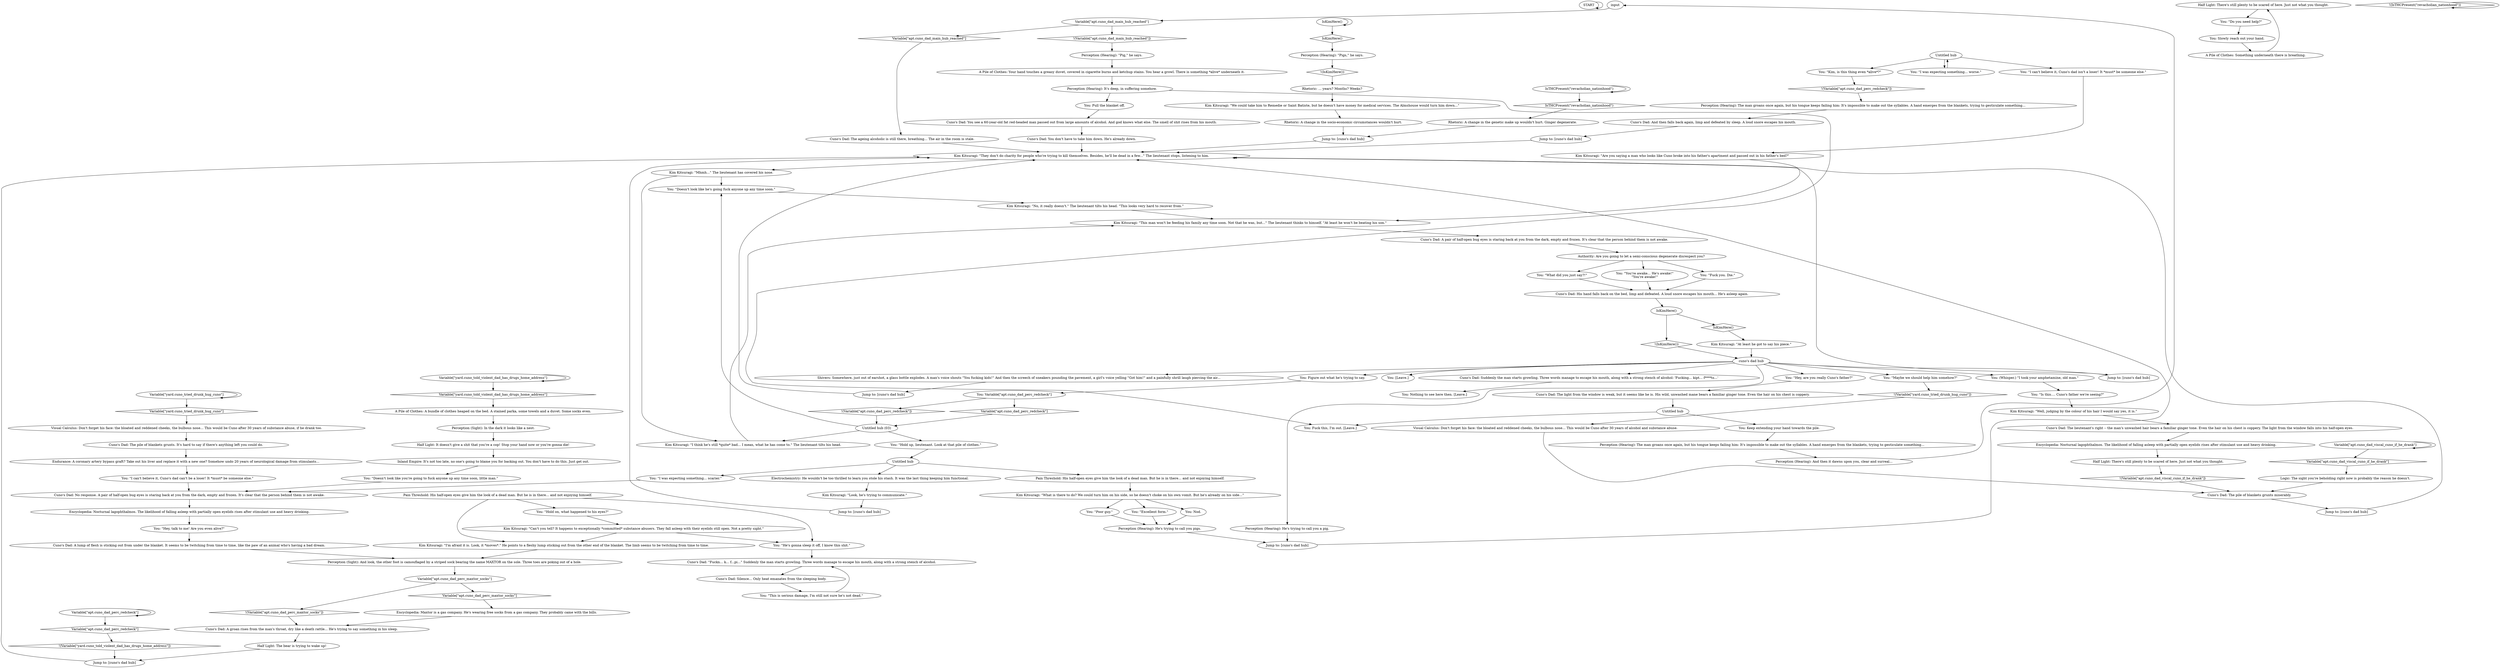 # APT / CUNO DAD
# Cuno's dad, loitering on the bed. Drugs. Sleeping with his eyes open. His face reminds you Cuno 30 years later. Also seems like he's dead. Hairy ginger chest, in undewear. Kim reacts. Hearing redcheck while he gurgles, success: he's trying to call you pigs. 
#
#
#I talked to your dad boolean. / I was somehow able to not evade your dad.
# ==================================================
digraph G {
	  0 [label="START"];
	  1 [label="input"];
	  2 [label="IsKimHere()"];
	  3 [label="IsKimHere()", shape=diamond];
	  4 [label="!(IsKimHere())", shape=diamond];
	  5 [label="Perception (Hearing): He's trying to call you pigs."];
	  6 [label="Kim Kitsuragi: \"We could take him to Remedie or Saint Batiste, but he doesn't have money for medical services. The Almshouse would turn him down...\""];
	  7 [label="Cuno's Dad: The pile of blankets grunts miserably."];
	  8 [label="Half Light: There's still plenty to be scared of here. Just not what you thought."];
	  9 [label="Half Light: It doesn't give a shit that you're a cop! Stop your hand now or you're gonna die!"];
	  10 [label="Untitled hub (03)"];
	  11 [label="Variable[\"apt.cuno_dad_perc_redcheck\"]"];
	  12 [label="Variable[\"apt.cuno_dad_perc_redcheck\"]", shape=diamond];
	  13 [label="!(Variable[\"apt.cuno_dad_perc_redcheck\"])", shape=diamond];
	  14 [label="Kim Kitsuragi: \"I'm afraid it is. Look, it *moves*.\" He points to a fleshy lump sticking out from the other end of the blanket. The limb seems to be twitching from time to time."];
	  15 [label="You: \"This is serious damage, I'm still not sure he's not dead.\""];
	  16 [label="Electrochemistry: He wouldn't be too thrilled to learn you stole his stash. It was the last thing keeping him functional."];
	  17 [label="You: \"Doesn't look like you're going to fuck anyone up any time soon, little man.\""];
	  18 [label="Untitled hub"];
	  19 [label="Variable[\"yard.cuno_tried_drunk_hug_cuno\"]"];
	  20 [label="Variable[\"yard.cuno_tried_drunk_hug_cuno\"]", shape=diamond];
	  21 [label="!(Variable[\"yard.cuno_tried_drunk_hug_cuno\"])", shape=diamond];
	  22 [label="Kim Kitsuragi: \"What is there to do? We could turn him on his side, so he doesn't choke on his own vomit. But he's already on his side...\""];
	  23 [label="Cuno's Dad: Suddenly the man starts growling. Three words manage to escape his mouth, along with a strong stench of alcohol: 'Fucking... kipt... f****ts...'"];
	  24 [label="You: \"Do you need help?\""];
	  25 [label="Untitled hub"];
	  26 [label="Kim Kitsuragi: \"Mhmh...\" The lieutenant has covered his nose."];
	  27 [label="Rhetoric: ... years? Months? Weeks?"];
	  28 [label="Perception (Hearing): \"Pig,\" he says."];
	  29 [label="A Pile of Clothes: A bundle of clothes heaped on the bed. A stained parka, some towels and a duvet. Some socks even."];
	  30 [label="Half Light: The bear is trying to wake up!"];
	  31 [label="Variable[\"yard.cuno_told_violent_dad_has_drugs_home_address\"]"];
	  32 [label="Variable[\"yard.cuno_told_violent_dad_has_drugs_home_address\"]", shape=diamond];
	  33 [label="!(Variable[\"yard.cuno_told_violent_dad_has_drugs_home_address\"])", shape=diamond];
	  34 [label="Perception (Hearing): The man groans once again, but his tongue keeps failing him: It's impossible to make out the syllables. A hand emerges from the blankets, trying to gesticulate something..."];
	  35 [label="A Pile of Clothes: Your hand touches a greasy duvet, covered in cigarette burns and ketchup stains. You hear a growl. There is something *alive* underneath it."];
	  36 [label="Perception (Hearing): He's trying to call you a pig."];
	  37 [label="You: \"Is this.... Cuno's father we're seeing?\""];
	  38 [label="Cuno's Dad: Silence... Only heat emanates from the sleeping body."];
	  39 [label="Kim Kitsuragi: \"Look, he's trying to communicate.\""];
	  40 [label="Jump to: [cuno's dad hub]"];
	  41 [label="Jump to: [cuno's dad hub]"];
	  42 [label="You: \"Kim, is this thing even *alive*?\""];
	  43 [label="You: \"Doesn't look like he's going fuck anyone up any time soon.\""];
	  44 [label="You: Slowly reach out your hand."];
	  45 [label="Cuno's Dad: The pile of blankets grunts. It's hard to say if there's anything left you could do."];
	  46 [label="Variable[\"apt.cuno_dad_viscal_cuno_if_he_drank\"]"];
	  47 [label="Variable[\"apt.cuno_dad_viscal_cuno_if_he_drank\"]", shape=diamond];
	  48 [label="!(Variable[\"apt.cuno_dad_viscal_cuno_if_he_drank\"])", shape=diamond];
	  49 [label="Untitled hub"];
	  50 [label="Kim Kitsuragi: \"I think he's still *quite* bad... I mean, what he has come to.\" The lieutenant tilts his head."];
	  51 [label="You: Nothing to see here then. [Leave.]"];
	  52 [label="Shivers: Somewhere, just out of earshot, a glass bottle explodes. A man's voice shouts \"You fucking kids!\" And then the screech of sneakers pounding the pavement, a girl's voice yelling \"Got him!\" and a painfully shrill laugh piercing the air..."];
	  53 [label="You: \"Hey, talk to me! Are you even alive?\""];
	  54 [label="Pain Threshold: His half-open eyes give him the look of a dead man. But he is in there... and not enjoying himself."];
	  55 [label="You: \"I can't believe it, Cuno's dad can't be a loser! It *must* be someone else.\""];
	  56 [label="IsTHCPresent(\"revacholian_nationhood\")"];
	  57 [label="IsTHCPresent(\"revacholian_nationhood\")", shape=diamond];
	  58 [label="!(IsTHCPresent(\"revacholian_nationhood\"))", shape=diamond];
	  59 [label="Rhetoric: A change in the socio-economic circumstances wouldn't hurt."];
	  60 [label="Kim Kitsuragi: \"They don't do charity for people who're trying to kill themselves. Besides, he'll be dead in a few...\" The lieutenant stops, listening to him."];
	  61 [label="cuno's dad hub"];
	  62 [label="Jump to: [cuno's dad hub]"];
	  63 [label="Authority: Are you going to let a semi-conscious degenerate disrespect you?"];
	  64 [label="Pain Threshold: His half-open eyes give him the look of a dead man. But he is in there... and not enjoying himself."];
	  65 [label="Perception (Hearing): The man groans once again, but his tongue keeps failing him: It's impossible to make out the syllables. A hand emerges from the blankets, trying to gesticulate something..."];
	  66 [label="Cuno's Dad: His hand falls back on the bed, limp and defeated. A loud snore escapes his mouth... He's asleep again."];
	  67 [label="IsKimHere()"];
	  68 [label="IsKimHere()", shape=diamond];
	  69 [label="!(IsKimHere())", shape=diamond];
	  70 [label="Cuno's Dad: The light from the window is weak, but it seems like he is. His wild, unwashed mane bears a familiar ginger tone. Even the hair on his chest is coppery."];
	  71 [label="Perception (Hearing): It's deep, in suffering somehow."];
	  72 [label="Perception (Hearing): And then it dawns upon you, clear and surreal..."];
	  73 [label="You: \"Poor guy.\""];
	  74 [label="Visual Calculus: Don't forget his face: the bloated and reddened cheeks, the bulbous nose... This would be Cuno after 30 years of alcohol and substance abuse."];
	  75 [label="Encyclopedia: Nocturnal lagophthalmos. The likelihood of falling asleep with partially open eyelids rises after stimulant use and heavy drinking."];
	  76 [label="You: \"He's gonna sleep it off, I know this shit.\""];
	  77 [label="You: Figure out what he's trying to say."];
	  78 [label="You: Variable[\"apt.cuno_dad_perc_redcheck\"]"];
	  79 [label="Variable[\"apt.cuno_dad_perc_redcheck\"]", shape=diamond];
	  80 [label="!(Variable[\"apt.cuno_dad_perc_redcheck\"])", shape=diamond];
	  81 [label="You: \"Maybe we should help him somehow?\""];
	  82 [label="You: \"Fuck you. Die.\""];
	  83 [label="You: \"I was expecting something... scarier.\""];
	  84 [label="You: Fuck this, I'm out. [Leave.]"];
	  85 [label="Encyclopedia: Nocturnal lagophthalmos. The likelihood of falling asleep with partially open eyelids rises after stimulant use and heavy drinking."];
	  86 [label="Half Light: There's still plenty to be scared of here. Just not what you thought."];
	  87 [label="Logic: The sight you're beholding right now is probably the reason he doesn't."];
	  88 [label="Cuno's Dad: A groan rises from the man's throat, dry like a death rattle... He's trying to say something in his sleep."];
	  89 [label="Perception (Hearing): \"Pigs,\" he says."];
	  90 [label="Kim Kitsuragi: \"At least he got to say his piece.\""];
	  91 [label="You: Keep extending your hand towards the pile."];
	  92 [label="You: [Leave.]"];
	  93 [label="You: \"Hold on, what happened to his eyes?\""];
	  94 [label="Kim Kitsuragi: \"Can't you tell? It happens to exceptionally *committed* substance abusers. They fall asleep with their eyelids still open. Not a pretty sight.\""];
	  95 [label="You: \"Excellent form.\""];
	  96 [label="Jump to: [cuno's dad hub]"];
	  97 [label="You: (Whisper.) \"I took your amphetamine, old man.\""];
	  98 [label="You: \"I was expecting something... worse.\""];
	  99 [label="Kim Kitsuragi: \"No, it really doesn't.\" The lieutenant tilts his head. \"This looks very hard to recover from.\""];
	  100 [label="Cuno's Dad: \"Fuckn... k... f...pi...\" Suddenly the man starts growling. Three words manage to escape his mouth, along with a strong stench of alcohol."];
	  101 [label="You: \"What did you just say?!\""];
	  102 [label="A Pile of Clothes: Something underneath there is breathing."];
	  103 [label="You: \"You're awake... He's awake!\"\n\"You're awake!\""];
	  104 [label="Jump to: [cuno's dad hub]"];
	  105 [label="Jump to: [cuno's dad hub]"];
	  106 [label="Cuno's Dad: The ageing alcoholic is still there, breathing... The air in the room is stale."];
	  107 [label="You: Nod."];
	  108 [label="Cuno's Dad: And then falls back again, limp and defeated by sleep. A loud snore escapes his mouth."];
	  109 [label="You: Pull the blanket off."];
	  110 [label="Perception (Sight): In the dark it looks like a nest."];
	  111 [label="Visual Calculus: Don't forget his face: the bloated and reddened cheeks, the bulbous nose... This would be Cuno after 30 years of substance abuse, if he drank too."];
	  112 [label="Variable[\"apt.cuno_dad_perc_maxtor_socks\"]"];
	  113 [label="Variable[\"apt.cuno_dad_perc_maxtor_socks\"]", shape=diamond];
	  114 [label="!(Variable[\"apt.cuno_dad_perc_maxtor_socks\"])", shape=diamond];
	  115 [label="Encyclopedia: Maxtor is a gas company. He's wearing free socks from a gas company. They probably came with the bills."];
	  116 [label="Kim Kitsuragi: \"Well, judging by the colour of his hair I would say yes, it is.\""];
	  117 [label="Variable[\"apt.cuno_dad_main_hub_reached\"]"];
	  118 [label="Variable[\"apt.cuno_dad_main_hub_reached\"]", shape=diamond];
	  119 [label="!(Variable[\"apt.cuno_dad_main_hub_reached\"])", shape=diamond];
	  120 [label="Cuno's Dad: You see a 60-year-old fat red-headed man passed out from large amounts of alcohol. And god knows what else. The smell of shit rises from his mouth."];
	  121 [label="Endurance: A coronary artery bypass graft? Take out his liver and replace it with a new one? Somehow undo 20 years of neurological damage from stimulants..."];
	  122 [label="Perception (Sight): And look, the other foot is camouflaged by a striped sock bearing the name MAXTOR on the sole. Three toes are poking out of a hole."];
	  123 [label="You: \"I can't believe it, Cuno's dad isn't a loser! It *must* be someone else.\""];
	  124 [label="Jump to: [cuno's dad hub]"];
	  125 [label="Cuno's Dad: A lump of flesh is sticking out from under the blanket. It seems to be twitching from time to time, like the paw of an animal who's having a bad dream."];
	  126 [label="Inland Empire: It's not too late, no one's going to blame you for backing out. You don't have to do this. Just get out."];
	  127 [label="Jump to: [cuno's dad hub]"];
	  128 [label="You: \"Hey, are you really Cuno's father?\""];
	  129 [label="Cuno's Dad: No response. A pair of half-open bug eyes is staring back at you from the dark, empty and frozen. It's clear that the person behind them is not awake."];
	  130 [label="You: \"Hold up, lieutenant. Look at that pile of clothes.\""];
	  131 [label="Rhetoric: A change in the genetic make up wouldn't hurt. Ginger degenerate."];
	  132 [label="Cuno's Dad: The lieutenant's right -- the man's unwashed hair bears a familiar ginger tone. Even the hair on his chest is coppery. The light from the window falls into his half-open eyes."];
	  133 [label="Cuno's Dad: A pair of half-open bug eyes is staring back at you from the dark, empty and frozen. It's clear that the person behind them is not awake."];
	  134 [label="Kim Kitsuragi: \"Are you saying a man who looks like Cuno broke into his father's apartment and passed out in his father's bed?\""];
	  135 [label="Cuno's Dad: You don't have to take him down. He's already down."];
	  136 [label="Kim Kitsuragi: \"This man won't be feeding his family any time soon. Not that he was, but...\" The lieutenant thinks to himself. \"At least he won't be beating his son.\""];
	  0 -> 0
	  1 -> 117
	  2 -> 2
	  2 -> 3
	  3 -> 89
	  4 -> 27
	  5 -> 62
	  6 -> 59
	  7 -> 104
	  8 -> 24
	  9 -> 126
	  10 -> 130
	  10 -> 43
	  10 -> 50
	  11 -> 11
	  11 -> 12
	  12 -> 33
	  13 -> 65
	  14 -> 122
	  15 -> 100
	  16 -> 39
	  17 -> 129
	  18 -> 91
	  18 -> 84
	  19 -> 19
	  19 -> 20
	  20 -> 111
	  21 -> 74
	  22 -> 73
	  22 -> 107
	  22 -> 95
	  23 -> 51
	  24 -> 44
	  25 -> 16
	  25 -> 83
	  25 -> 54
	  26 -> 50
	  26 -> 43
	  27 -> 6
	  28 -> 35
	  29 -> 110
	  30 -> 127
	  31 -> 32
	  31 -> 31
	  32 -> 29
	  33 -> 127
	  34 -> 72
	  35 -> 71
	  36 -> 62
	  37 -> 116
	  38 -> 15
	  39 -> 124
	  40 -> 60
	  41 -> 60
	  42 -> 13
	  43 -> 99
	  44 -> 102
	  45 -> 121
	  46 -> 46
	  46 -> 47
	  47 -> 87
	  48 -> 7
	  49 -> 98
	  49 -> 123
	  49 -> 42
	  50 -> 136
	  52 -> 96
	  53 -> 125
	  54 -> 22
	  55 -> 129
	  56 -> 56
	  56 -> 57
	  57 -> 131
	  58 -> 58
	  59 -> 40
	  60 -> 26
	  61 -> 128
	  61 -> 97
	  61 -> 36
	  61 -> 41
	  61 -> 77
	  61 -> 81
	  61 -> 52
	  61 -> 23
	  61 -> 92
	  62 -> 60
	  63 -> 82
	  63 -> 101
	  63 -> 103
	  64 -> 76
	  64 -> 93
	  64 -> 14
	  65 -> 108
	  66 -> 67
	  67 -> 68
	  67 -> 69
	  68 -> 90
	  69 -> 61
	  70 -> 18
	  71 -> 84
	  71 -> 109
	  72 -> 1
	  73 -> 5
	  74 -> 7
	  75 -> 53
	  76 -> 100
	  77 -> 78
	  78 -> 80
	  78 -> 79
	  79 -> 10
	  80 -> 10
	  81 -> 21
	  82 -> 66
	  83 -> 129
	  85 -> 86
	  86 -> 48
	  87 -> 7
	  88 -> 30
	  89 -> 4
	  90 -> 61
	  91 -> 34
	  93 -> 94
	  94 -> 76
	  94 -> 14
	  95 -> 5
	  96 -> 60
	  97 -> 37
	  98 -> 49
	  99 -> 136
	  100 -> 38
	  101 -> 66
	  102 -> 8
	  103 -> 66
	  104 -> 60
	  105 -> 60
	  106 -> 60
	  107 -> 5
	  108 -> 105
	  109 -> 120
	  110 -> 9
	  111 -> 45
	  112 -> 113
	  112 -> 114
	  113 -> 115
	  114 -> 88
	  115 -> 88
	  116 -> 132
	  117 -> 118
	  117 -> 119
	  118 -> 106
	  119 -> 28
	  120 -> 135
	  121 -> 55
	  122 -> 112
	  123 -> 134
	  124 -> 60
	  125 -> 122
	  126 -> 17
	  127 -> 60
	  128 -> 70
	  129 -> 75
	  130 -> 25
	  131 -> 40
	  132 -> 85
	  133 -> 63
	  134 -> 136
	  135 -> 60
	  136 -> 133
}

